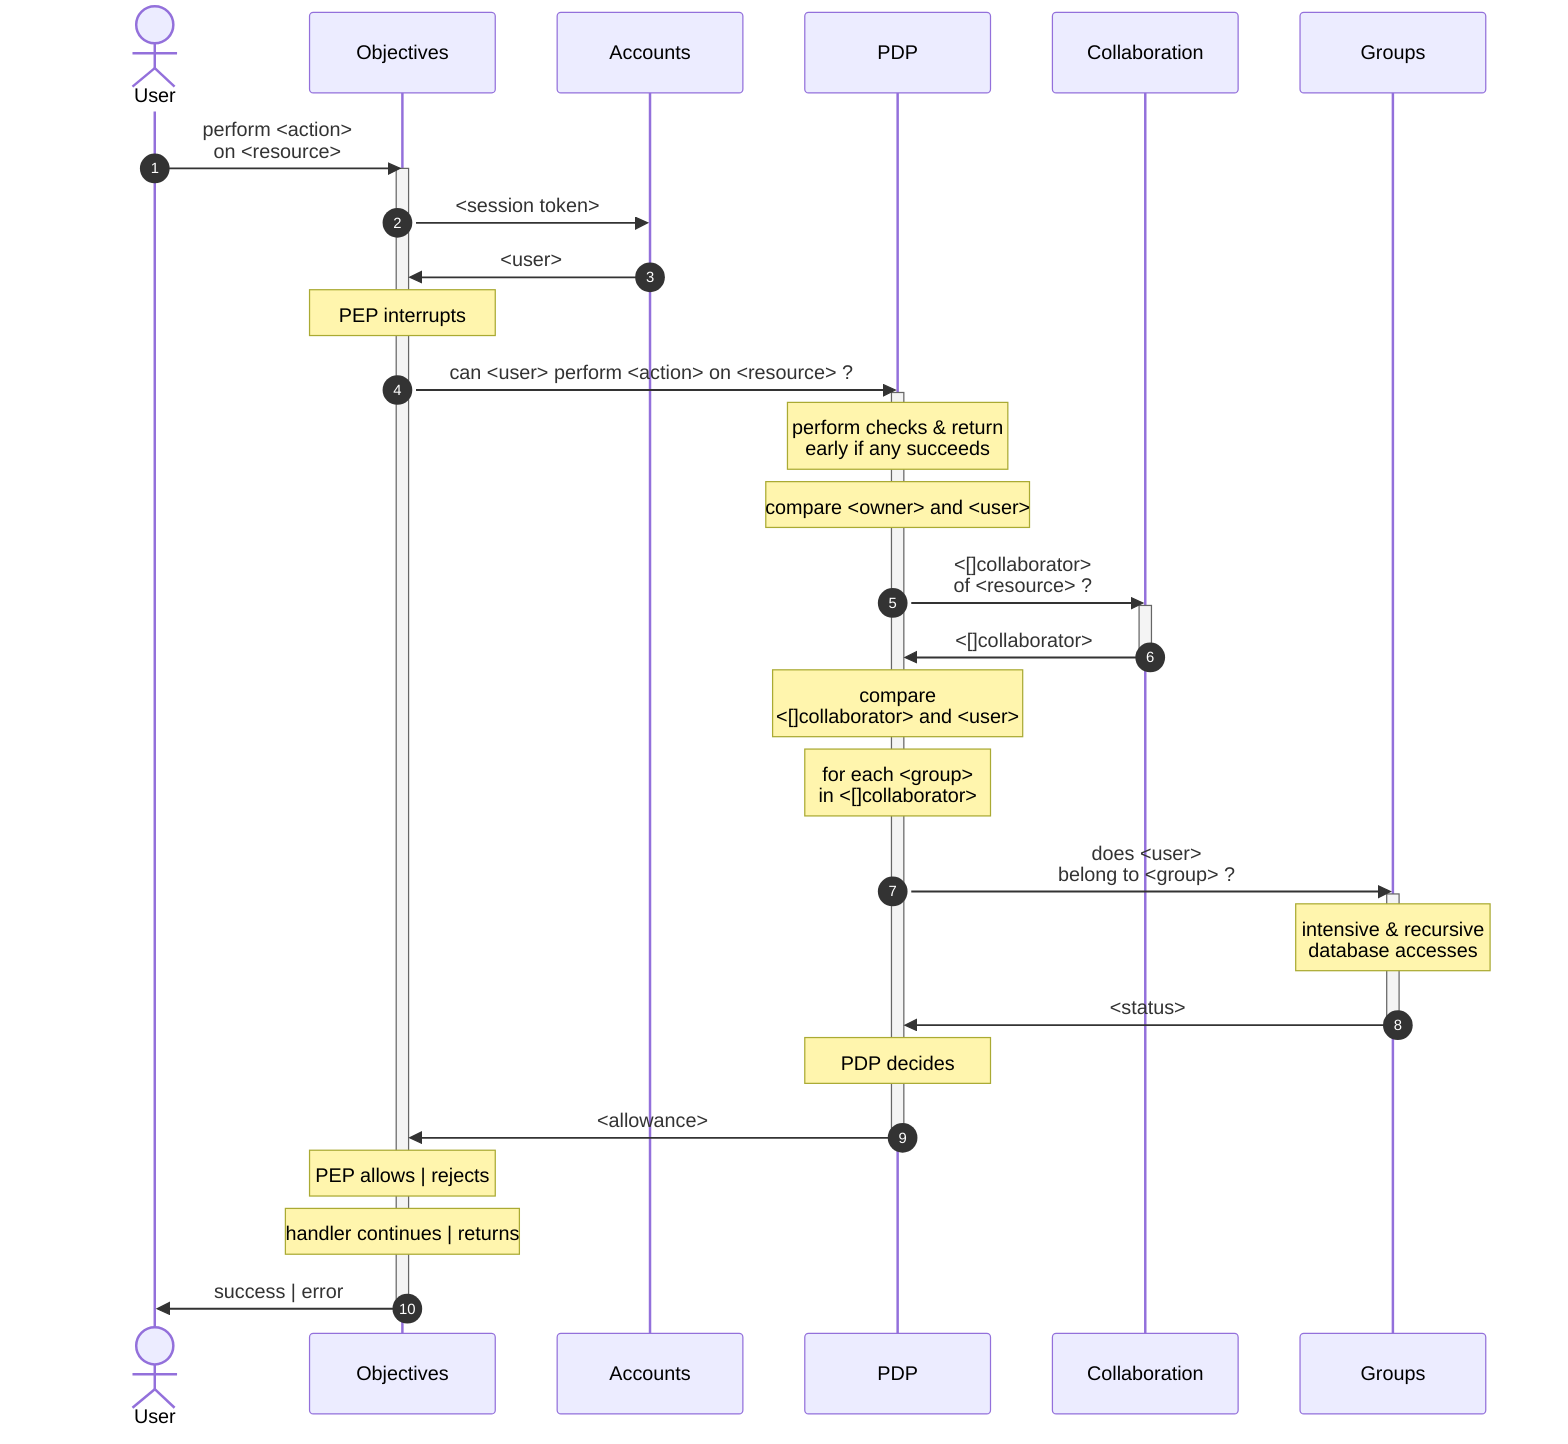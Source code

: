 sequenceDiagram
autonumber

actor usr as User
participant obj as Objectives
participant acc as Accounts
participant pdp as PDP
participant col as Collaboration
participant gro as Groups

usr ->> obj: perform <action><br>on <resource>
activate obj
    obj ->> acc: <session token>
    acc ->> obj: <user>
    note over obj: PEP interrupts
    obj ->> pdp: can <user> perform <action> on <resource> ?

    activate pdp
        note over pdp: perform checks & return<br>early if any succeeds
        note over pdp: compare <owner> and <user>
        
        pdp ->> col: <[]collaborator><br>of <resource> ?
        activate col
            col ->> pdp: <[]collaborator>
        deactivate col

        note over pdp: compare<br><[]collaborator> and <user>

        note over pdp: for each <group><br>in <[]collaborator>
        pdp ->> gro: does <user><br>belong to <group> ?
        
        activate gro
            note over gro: intensive & recursive<br>database accesses
            gro ->> pdp: <status>
        deactivate gro
        
        note over pdp: PDP decides
        pdp ->> obj: <allowance>
    deactivate pdp

    note over obj: PEP allows | rejects
    note over obj: handler continues | returns

    obj ->> usr: success | error
deactivate obj